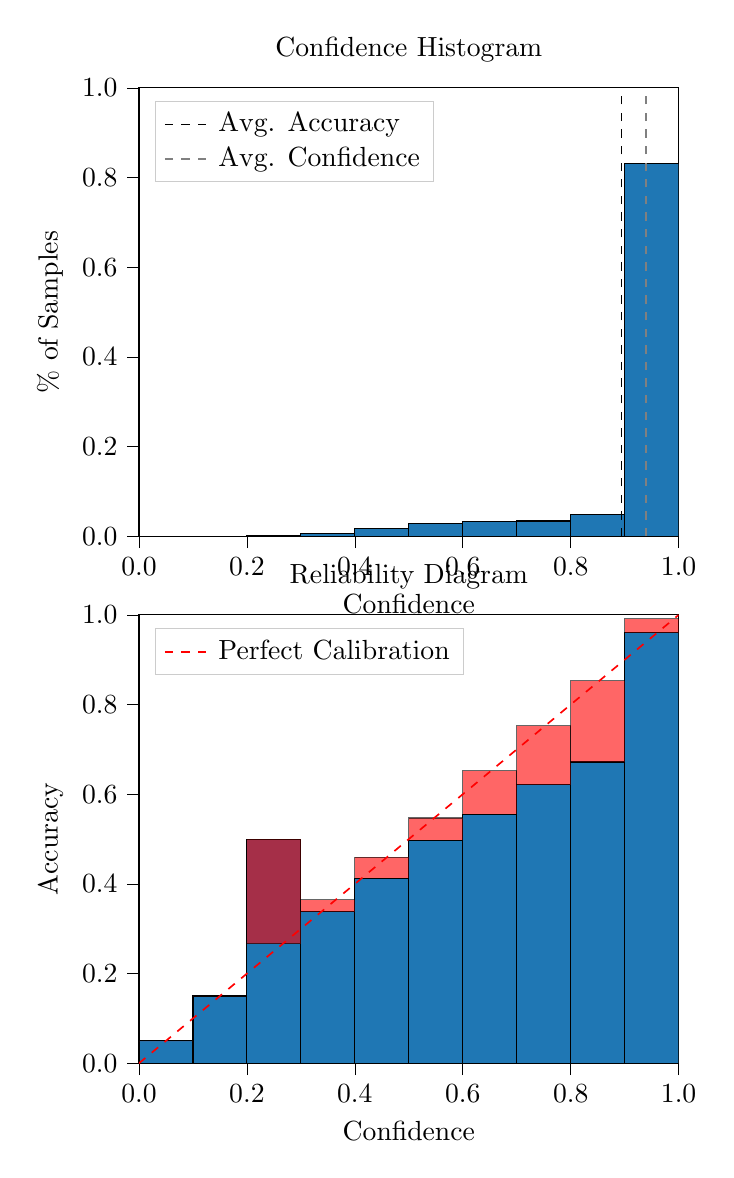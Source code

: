 % This file was created by tikzplotlib v0.9.8.
\begin{tikzpicture}

\definecolor{color0}{rgb}{0.122,0.467,0.706}

\begin{groupplot}[group style={group size=1 by 2}]
\nextgroupplot[
legend cell align={left},
legend style={
  fill opacity=0.8,
  draw opacity=1,
  text opacity=1,
  at={(0.03,0.97)},
  anchor=north west,
  draw=white!80!black
},
tick align=outside,
tick pos=left,
title={Confidence Histogram},
x grid style={white!69.02!black},
xlabel={Confidence},
xmin=0, xmax=1,
xtick style={color=black},
xtick={0,0.2,0.4,0.6,0.8,1},
xticklabels={0.0,0.2,0.4,0.6,0.8,1.0},
y grid style={white!69.02!black},
ylabel={\% of Samples},
ymin=0, ymax=1,
ytick style={color=black},
ytick={0,0.2,0.4,0.6,0.8,1},
yticklabels={0.0,0.2,0.4,0.6,0.8,1.0}
]
\draw[draw=black,fill=color0] (axis cs:-6.939e-18,0) rectangle (axis cs:0.1,0);
\draw[draw=black,fill=color0] (axis cs:0.1,0) rectangle (axis cs:0.2,0);
\draw[draw=black,fill=color0] (axis cs:0.2,0) rectangle (axis cs:0.3,0.001);
\draw[draw=black,fill=color0] (axis cs:0.3,0) rectangle (axis cs:0.4,0.007);
\draw[draw=black,fill=color0] (axis cs:0.4,0) rectangle (axis cs:0.5,0.017);
\draw[draw=black,fill=color0] (axis cs:0.5,0) rectangle (axis cs:0.6,0.029);
\draw[draw=black,fill=color0] (axis cs:0.6,0) rectangle (axis cs:0.7,0.032);
\draw[draw=black,fill=color0] (axis cs:0.7,0) rectangle (axis cs:0.8,0.034);
\draw[draw=black,fill=color0] (axis cs:0.8,0) rectangle (axis cs:0.9,0.049);
\draw[draw=black,fill=color0] (axis cs:0.9,0) rectangle (axis cs:1,0.831);
\addplot [semithick, black, dashed]
table {%
0.894 0
0.894 1
};
\addlegendentry{Avg. Accuracy}
\addplot [semithick, white!50.196!black, dashed]
table {%
0.939 0
0.939 1
};
\addlegendentry{Avg. Confidence}

\nextgroupplot[
legend cell align={left},
legend style={
  fill opacity=0.8,
  draw opacity=1,
  text opacity=1,
  at={(0.03,0.97)},
  anchor=north west,
  draw=white!80!black
},
tick align=outside,
tick pos=left,
title={Reliability Diagram},
x grid style={white!69.02!black},
xlabel={Confidence},
xmin=0, xmax=1,
xtick style={color=black},
xtick={0,0.2,0.4,0.6,0.8,1},
xticklabels={0.0,0.2,0.4,0.6,0.8,1.0},
y grid style={white!69.02!black},
ylabel={Accuracy},
ymin=0, ymax=1,
ytick style={color=black},
ytick={0,0.2,0.4,0.6,0.8,1},
yticklabels={0.0,0.2,0.4,0.6,0.8,1.0}
]
\draw[draw=black,fill=color0] (axis cs:-6.939e-18,0) rectangle (axis cs:0.1,0.05);
\draw[draw=black,fill=color0] (axis cs:0.1,0) rectangle (axis cs:0.2,0.15);
\draw[draw=black,fill=color0] (axis cs:0.2,0) rectangle (axis cs:0.3,0.5);
\draw[draw=black,fill=color0] (axis cs:0.3,0) rectangle (axis cs:0.4,0.338);
\draw[draw=black,fill=color0] (axis cs:0.4,0) rectangle (axis cs:0.5,0.413);
\draw[draw=black,fill=color0] (axis cs:0.5,0) rectangle (axis cs:0.6,0.497);
\draw[draw=black,fill=color0] (axis cs:0.6,0) rectangle (axis cs:0.7,0.555);
\draw[draw=black,fill=color0] (axis cs:0.7,0) rectangle (axis cs:0.8,0.621);
\draw[draw=black,fill=color0] (axis cs:0.8,0) rectangle (axis cs:0.9,0.672);
\draw[draw=black,fill=color0] (axis cs:0.9,0) rectangle (axis cs:1,0.96);
\draw[draw=black,fill=red,opacity=0.6] (axis cs:-6.939e-18,0.05) rectangle (axis cs:0.1,0.05);
\draw[draw=black,fill=red,opacity=0.6] (axis cs:0.1,0.15) rectangle (axis cs:0.2,0.15);
\draw[draw=black,fill=red,opacity=0.6] (axis cs:0.2,0.5) rectangle (axis cs:0.3,0.267);
\draw[draw=black,fill=red,opacity=0.6] (axis cs:0.3,0.338) rectangle (axis cs:0.4,0.365);
\draw[draw=black,fill=red,opacity=0.6] (axis cs:0.4,0.413) rectangle (axis cs:0.5,0.459);
\draw[draw=black,fill=red,opacity=0.6] (axis cs:0.5,0.497) rectangle (axis cs:0.6,0.547);
\draw[draw=black,fill=red,opacity=0.6] (axis cs:0.6,0.555) rectangle (axis cs:0.7,0.652);
\draw[draw=black,fill=red,opacity=0.6] (axis cs:0.7,0.621) rectangle (axis cs:0.8,0.753);
\draw[draw=black,fill=red,opacity=0.6] (axis cs:0.8,0.672) rectangle (axis cs:0.9,0.853);
\draw[draw=black,fill=red,opacity=0.6] (axis cs:0.9,0.96) rectangle (axis cs:1,0.992);
\addplot [semithick, red, dashed]
table {%
0 0
1 1
};
\addlegendentry{Perfect Calibration}
\end{groupplot}

\end{tikzpicture}
